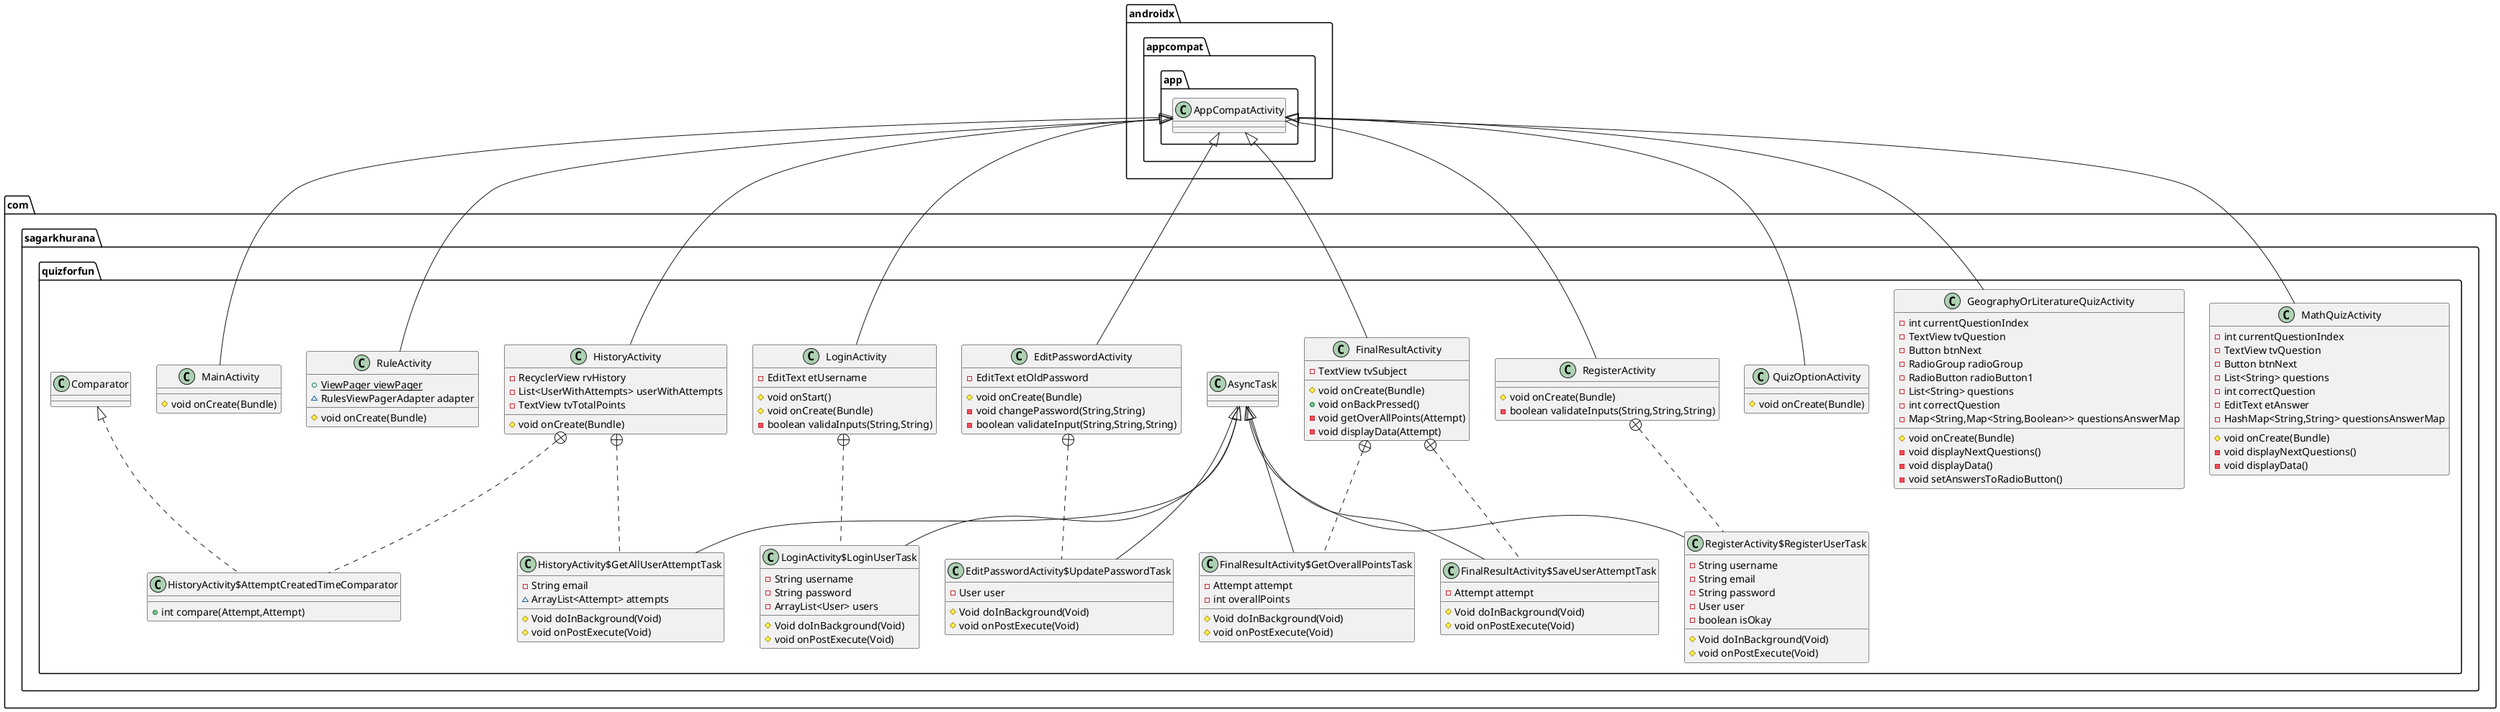 @startuml
class com.sagarkhurana.quizforfun.EditPasswordActivity {
- EditText etOldPassword
# void onCreate(Bundle)
- void changePassword(String,String)
- boolean validateInput(String,String,String)
}
class com.sagarkhurana.quizforfun.EditPasswordActivity$UpdatePasswordTask {
- User user
# Void doInBackground(Void)
# void onPostExecute(Void)
}
class com.sagarkhurana.quizforfun.HistoryActivity {
- RecyclerView rvHistory
- List<UserWithAttempts> userWithAttempts
- TextView tvTotalPoints
# void onCreate(Bundle)
}
class com.sagarkhurana.quizforfun.HistoryActivity$GetAllUserAttemptTask {
- String email
~ ArrayList<Attempt> attempts
# Void doInBackground(Void)
# void onPostExecute(Void)
}
class com.sagarkhurana.quizforfun.HistoryActivity$AttemptCreatedTimeComparator {
+ int compare(Attempt,Attempt)
}
class com.sagarkhurana.quizforfun.LoginActivity {
- EditText etUsername
# void onStart()
# void onCreate(Bundle)
- boolean validaInputs(String,String)
}
class com.sagarkhurana.quizforfun.LoginActivity$LoginUserTask {
- String username
- String password
- ArrayList<User> users
# Void doInBackground(Void)
# void onPostExecute(Void)
}
class com.sagarkhurana.quizforfun.RegisterActivity {
# void onCreate(Bundle)
- boolean validateInputs(String,String,String)
}
class com.sagarkhurana.quizforfun.RegisterActivity$RegisterUserTask {
- String username
- String email
- String password
- User user
- boolean isOkay
# Void doInBackground(Void)
# void onPostExecute(Void)
}
class com.sagarkhurana.quizforfun.RuleActivity {
+ {static} ViewPager viewPager
~ RulesViewPagerAdapter adapter
# void onCreate(Bundle)
}
class com.sagarkhurana.quizforfun.MathQuizActivity {
- int currentQuestionIndex
- TextView tvQuestion
- Button btnNext
- List<String> questions
- int correctQuestion
- EditText etAnswer
- HashMap<String,String> questionsAnswerMap
# void onCreate(Bundle)
- void displayNextQuestions()
- void displayData()
}
class com.sagarkhurana.quizforfun.GeographyOrLiteratureQuizActivity {
- int currentQuestionIndex
- TextView tvQuestion
- Button btnNext
- RadioGroup radioGroup
- RadioButton radioButton1
- List<String> questions
- int correctQuestion
- Map<String,Map<String,Boolean>> questionsAnswerMap
# void onCreate(Bundle)
- void displayNextQuestions()
- void displayData()
- void setAnswersToRadioButton()
}
class com.sagarkhurana.quizforfun.QuizOptionActivity {
# void onCreate(Bundle)
}
class com.sagarkhurana.quizforfun.FinalResultActivity {
- TextView tvSubject
# void onCreate(Bundle)
+ void onBackPressed()
- void getOverAllPoints(Attempt)
- void displayData(Attempt)
}
class com.sagarkhurana.quizforfun.FinalResultActivity$GetOverallPointsTask {
- Attempt attempt
- int overallPoints
# Void doInBackground(Void)
# void onPostExecute(Void)
}
class com.sagarkhurana.quizforfun.FinalResultActivity$SaveUserAttemptTask {
- Attempt attempt
# Void doInBackground(Void)
# void onPostExecute(Void)
}
class com.sagarkhurana.quizforfun.MainActivity {
# void onCreate(Bundle)
}


androidx.appcompat.app.AppCompatActivity <|-- com.sagarkhurana.quizforfun.EditPasswordActivity
com.sagarkhurana.quizforfun.EditPasswordActivity +.. com.sagarkhurana.quizforfun.EditPasswordActivity$UpdatePasswordTask
com.sagarkhurana.quizforfun.AsyncTask <|-- com.sagarkhurana.quizforfun.EditPasswordActivity$UpdatePasswordTask
androidx.appcompat.app.AppCompatActivity <|-- com.sagarkhurana.quizforfun.HistoryActivity
com.sagarkhurana.quizforfun.HistoryActivity +.. com.sagarkhurana.quizforfun.HistoryActivity$GetAllUserAttemptTask
com.sagarkhurana.quizforfun.AsyncTask <|-- com.sagarkhurana.quizforfun.HistoryActivity$GetAllUserAttemptTask
com.sagarkhurana.quizforfun.HistoryActivity +.. com.sagarkhurana.quizforfun.HistoryActivity$AttemptCreatedTimeComparator
com.sagarkhurana.quizforfun.Comparator <|.. com.sagarkhurana.quizforfun.HistoryActivity$AttemptCreatedTimeComparator
androidx.appcompat.app.AppCompatActivity <|-- com.sagarkhurana.quizforfun.LoginActivity
com.sagarkhurana.quizforfun.LoginActivity +.. com.sagarkhurana.quizforfun.LoginActivity$LoginUserTask
com.sagarkhurana.quizforfun.AsyncTask <|-- com.sagarkhurana.quizforfun.LoginActivity$LoginUserTask
androidx.appcompat.app.AppCompatActivity <|-- com.sagarkhurana.quizforfun.RegisterActivity
com.sagarkhurana.quizforfun.RegisterActivity +.. com.sagarkhurana.quizforfun.RegisterActivity$RegisterUserTask
com.sagarkhurana.quizforfun.AsyncTask <|-- com.sagarkhurana.quizforfun.RegisterActivity$RegisterUserTask
androidx.appcompat.app.AppCompatActivity <|-- com.sagarkhurana.quizforfun.RuleActivity
androidx.appcompat.app.AppCompatActivity <|-- com.sagarkhurana.quizforfun.MathQuizActivity
androidx.appcompat.app.AppCompatActivity <|-- com.sagarkhurana.quizforfun.GeographyOrLiteratureQuizActivity
androidx.appcompat.app.AppCompatActivity <|-- com.sagarkhurana.quizforfun.QuizOptionActivity
androidx.appcompat.app.AppCompatActivity <|-- com.sagarkhurana.quizforfun.FinalResultActivity
com.sagarkhurana.quizforfun.FinalResultActivity +.. com.sagarkhurana.quizforfun.FinalResultActivity$GetOverallPointsTask
com.sagarkhurana.quizforfun.AsyncTask <|-- com.sagarkhurana.quizforfun.FinalResultActivity$GetOverallPointsTask
com.sagarkhurana.quizforfun.FinalResultActivity +.. com.sagarkhurana.quizforfun.FinalResultActivity$SaveUserAttemptTask
com.sagarkhurana.quizforfun.AsyncTask <|-- com.sagarkhurana.quizforfun.FinalResultActivity$SaveUserAttemptTask
androidx.appcompat.app.AppCompatActivity <|-- com.sagarkhurana.quizforfun.MainActivity
@enduml
